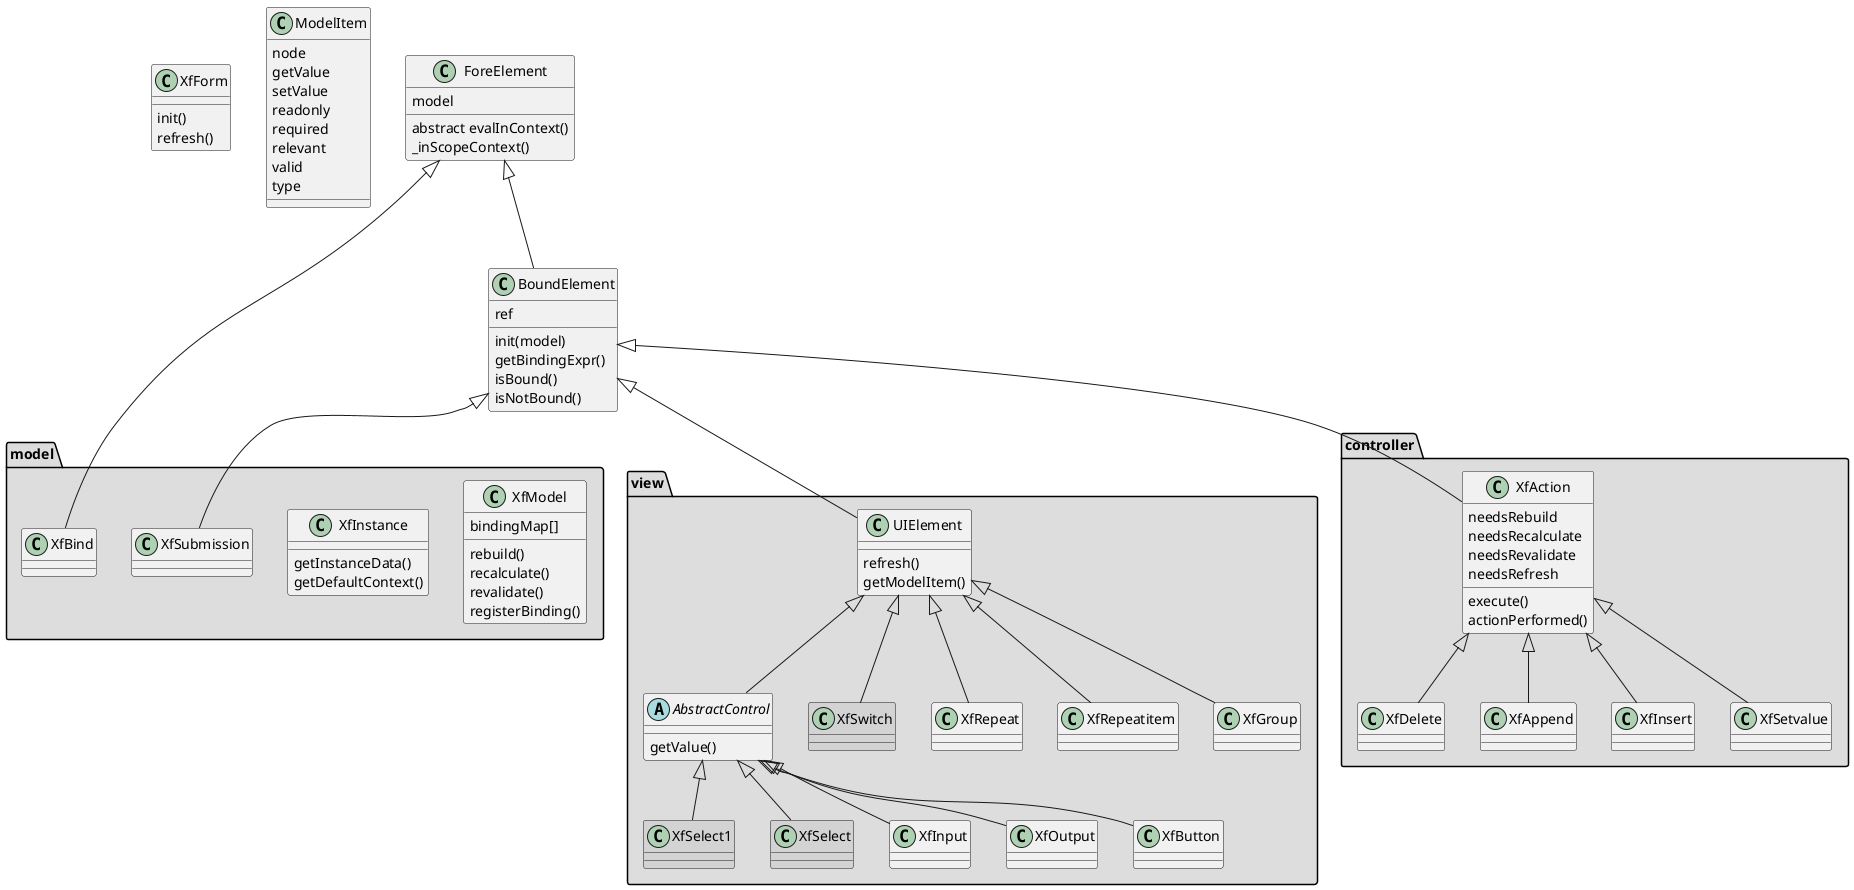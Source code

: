 @startuml
class XfForm {
    init()
    refresh()
}
class ModelItem{
    node
    getValue
    setValue
    readonly
    required
    relevant
    valid
    type
}
class ForeElement{
    model
    abstract evalInContext()
    _inScopeContext()
}

class BoundElement{
    ref
    init(model)
    getBindingExpr()
    isBound()
    isNotBound()
}

ForeElement <|-- BoundElement


package "model" #DDDDDD {
    class XfModel{
        bindingMap[]
        rebuild()
        recalculate()
        revalidate()
        registerBinding()
    }
    class XfInstance{
        getInstanceData()
        getDefaultContext()
    }
    class XfBind
    class XfSubmission
}



package "view" #DDDDDD{
    class UIElement{
        refresh()
        getModelItem()
    }
    abstract class AbstractControl{
        getValue()
    }
    class XfSwitch #lightgrey
    class XfSelect1 #lightgrey
    class XfSelect #lightgrey
    UIElement <|-- AbstractControl
    AbstractControl <|-- XfInput
    AbstractControl <|-- XfOutput
    AbstractControl <|-- XfButton
    UIElement <|-- XfRepeat
    UIElement <|-- XfRepeatitem
    UIElement <|-- XfGroup
    UIElement <|-- XfSwitch
    AbstractControl <|-- XfSelect
    AbstractControl <|-- XfSelect1
}

package "controller" #DDDDDD{
    class XfAction{
        needsRebuild
        needsRecalculate
        needsRevalidate
        needsRefresh
        execute()
        actionPerformed()
    }
    XfAction <|-- XfDelete
    XfAction <|-- XfAppend
    XfAction <|-- XfInsert
    XfAction <|-- XfSetvalue

}



BoundElement <|-- UIElement
BoundElement <|-- XfAction
ForeElement <|-- XfBind
BoundElement <|-- XfSubmission





@enduml

